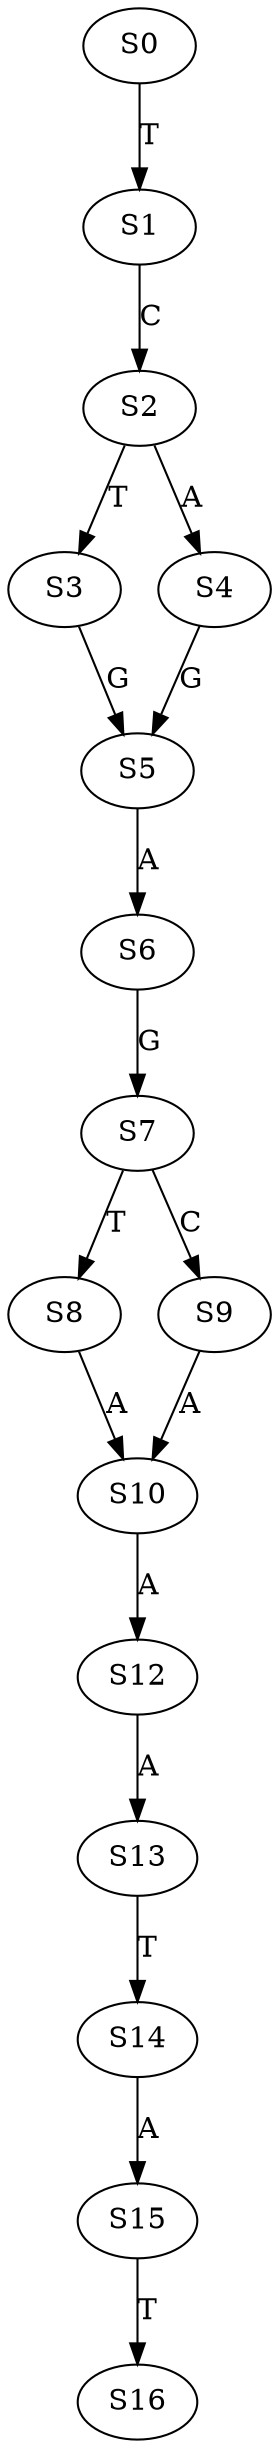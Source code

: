 strict digraph  {
	S0 -> S1 [ label = T ];
	S1 -> S2 [ label = C ];
	S2 -> S3 [ label = T ];
	S2 -> S4 [ label = A ];
	S3 -> S5 [ label = G ];
	S4 -> S5 [ label = G ];
	S5 -> S6 [ label = A ];
	S6 -> S7 [ label = G ];
	S7 -> S8 [ label = T ];
	S7 -> S9 [ label = C ];
	S8 -> S10 [ label = A ];
	S9 -> S10 [ label = A ];
	S10 -> S12 [ label = A ];
	S12 -> S13 [ label = A ];
	S13 -> S14 [ label = T ];
	S14 -> S15 [ label = A ];
	S15 -> S16 [ label = T ];
}
